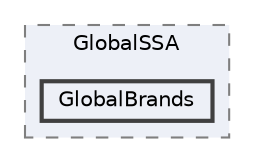 digraph "app/Jobs/GlobalSSA/GlobalBrands"
{
 // LATEX_PDF_SIZE
  bgcolor="transparent";
  edge [fontname=Helvetica,fontsize=10,labelfontname=Helvetica,labelfontsize=10];
  node [fontname=Helvetica,fontsize=10,shape=box,height=0.2,width=0.4];
  compound=true
  subgraph clusterdir_ebfba091c7db2b2bc99daa0484b70cf7 {
    graph [ bgcolor="#edf0f7", pencolor="grey50", label="GlobalSSA", fontname=Helvetica,fontsize=10 style="filled,dashed", URL="dir_ebfba091c7db2b2bc99daa0484b70cf7.html",tooltip=""]
  dir_5771c3c84bc1f7d2cacc9511de59e8e7 [label="GlobalBrands", fillcolor="#edf0f7", color="grey25", style="filled,bold", URL="dir_5771c3c84bc1f7d2cacc9511de59e8e7.html",tooltip=""];
  }
}
